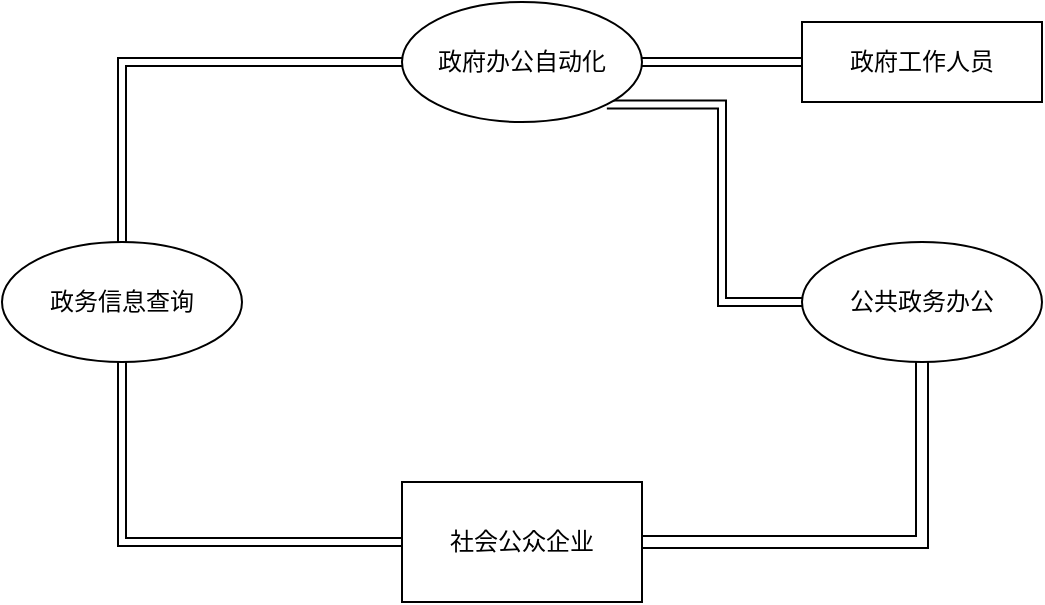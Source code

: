 <mxfile>
    <diagram id="8TgUhvjPM1z7gBeNFCnR" name="Page-1">
        <mxGraphModel dx="774" dy="627" grid="1" gridSize="10" guides="1" tooltips="1" connect="1" arrows="1" fold="1" page="1" pageScale="1" pageWidth="827" pageHeight="1169" math="0" shadow="0">
            <root>
                <mxCell id="0"/>
                <mxCell id="1" parent="0"/>
                <mxCell id="12" style="edgeStyle=orthogonalEdgeStyle;shape=link;rounded=0;orthogonalLoop=1;jettySize=auto;html=1;" edge="1" parent="1" source="2" target="3">
                    <mxGeometry relative="1" as="geometry"/>
                </mxCell>
                <mxCell id="13" style="edgeStyle=orthogonalEdgeStyle;shape=link;rounded=0;orthogonalLoop=1;jettySize=auto;html=1;entryX=0;entryY=0.5;entryDx=0;entryDy=0;" edge="1" parent="1" source="2" target="8">
                    <mxGeometry relative="1" as="geometry"/>
                </mxCell>
                <mxCell id="14" style="edgeStyle=orthogonalEdgeStyle;shape=link;rounded=0;orthogonalLoop=1;jettySize=auto;html=1;exitX=1;exitY=1;exitDx=0;exitDy=0;entryX=0;entryY=0.5;entryDx=0;entryDy=0;" edge="1" parent="1" source="2" target="4">
                    <mxGeometry relative="1" as="geometry"/>
                </mxCell>
                <mxCell id="2" value="政府办公自动化" style="ellipse;whiteSpace=wrap;html=1;" vertex="1" parent="1">
                    <mxGeometry x="280" y="120" width="120" height="60" as="geometry"/>
                </mxCell>
                <mxCell id="16" style="edgeStyle=orthogonalEdgeStyle;shape=link;rounded=0;orthogonalLoop=1;jettySize=auto;html=1;entryX=0;entryY=0.5;entryDx=0;entryDy=0;exitX=0.5;exitY=1;exitDx=0;exitDy=0;" edge="1" parent="1" source="3" target="7">
                    <mxGeometry relative="1" as="geometry"/>
                </mxCell>
                <mxCell id="3" value="政务信息查询" style="ellipse;whiteSpace=wrap;html=1;" vertex="1" parent="1">
                    <mxGeometry x="80" y="240" width="120" height="60" as="geometry"/>
                </mxCell>
                <mxCell id="19" style="edgeStyle=orthogonalEdgeStyle;shape=link;rounded=0;orthogonalLoop=1;jettySize=auto;html=1;entryX=1;entryY=0.5;entryDx=0;entryDy=0;exitX=0.5;exitY=1;exitDx=0;exitDy=0;width=6;" edge="1" parent="1" source="4" target="7">
                    <mxGeometry relative="1" as="geometry"/>
                </mxCell>
                <mxCell id="4" value="公共政务办公" style="ellipse;whiteSpace=wrap;html=1;" vertex="1" parent="1">
                    <mxGeometry x="480" y="240" width="120" height="60" as="geometry"/>
                </mxCell>
                <mxCell id="7" value="社会公众企业" style="whiteSpace=wrap;html=1;" vertex="1" parent="1">
                    <mxGeometry x="280" y="360" width="120" height="60" as="geometry"/>
                </mxCell>
                <mxCell id="8" value="政府工作人员" style="whiteSpace=wrap;html=1;" vertex="1" parent="1">
                    <mxGeometry x="480" y="130" width="120" height="40" as="geometry"/>
                </mxCell>
            </root>
        </mxGraphModel>
    </diagram>
</mxfile>